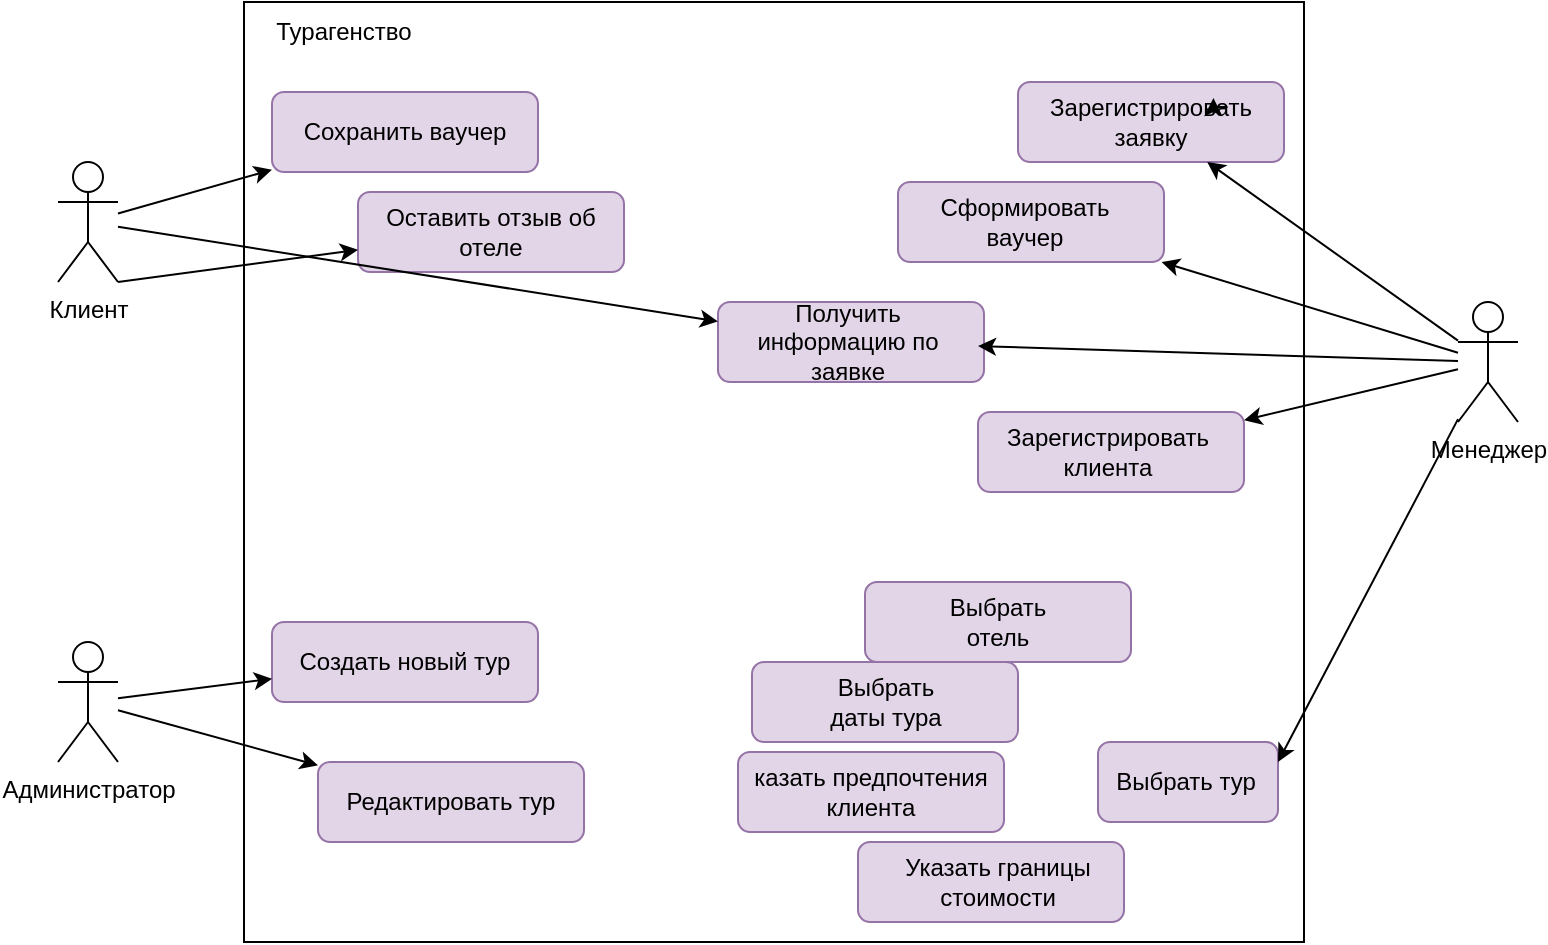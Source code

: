 <mxfile version="21.7.4" type="github">
  <diagram id="prtHgNgQTEPvFCAcTncT" name="Page-1">
    <mxGraphModel dx="1202" dy="613" grid="1" gridSize="10" guides="1" tooltips="1" connect="1" arrows="1" fold="1" page="1" pageScale="1" pageWidth="827" pageHeight="1169" math="0" shadow="0">
      <root>
        <mxCell id="0" />
        <mxCell id="1" parent="0" />
        <mxCell id="WZkfcQKfrtyNxVECFA4T-1" value="" style="rounded=0;whiteSpace=wrap;html=1;" vertex="1" parent="1">
          <mxGeometry x="333" y="130" width="530" height="470" as="geometry" />
        </mxCell>
        <mxCell id="WZkfcQKfrtyNxVECFA4T-3" value="Администратор" style="shape=umlActor;verticalLabelPosition=bottom;verticalAlign=top;html=1;outlineConnect=0;" vertex="1" parent="1">
          <mxGeometry x="240" y="450" width="30" height="60" as="geometry" />
        </mxCell>
        <object label="Менеджер" id="WZkfcQKfrtyNxVECFA4T-4">
          <mxCell style="shape=umlActor;verticalLabelPosition=bottom;verticalAlign=top;html=1;outlineConnect=0;" vertex="1" parent="1">
            <mxGeometry x="940" y="280" width="30" height="60" as="geometry" />
          </mxCell>
        </object>
        <mxCell id="WZkfcQKfrtyNxVECFA4T-21" value="Турагенство" style="text;html=1;strokeColor=none;fillColor=none;align=center;verticalAlign=middle;whiteSpace=wrap;rounded=0;" vertex="1" parent="1">
          <mxGeometry x="340" y="130" width="86" height="30" as="geometry" />
        </mxCell>
        <mxCell id="WZkfcQKfrtyNxVECFA4T-29" value="Клиент" style="shape=umlActor;verticalLabelPosition=bottom;verticalAlign=top;html=1;outlineConnect=0;" vertex="1" parent="1">
          <mxGeometry x="240" y="210" width="30" height="60" as="geometry" />
        </mxCell>
        <mxCell id="WZkfcQKfrtyNxVECFA4T-30" value="" style="group" vertex="1" connectable="0" parent="1">
          <mxGeometry x="720" y="170" width="133" height="40" as="geometry" />
        </mxCell>
        <mxCell id="WZkfcQKfrtyNxVECFA4T-5" value="" style="rounded=1;whiteSpace=wrap;html=1;fillColor=#e1d5e7;strokeColor=#9673a6;" vertex="1" parent="WZkfcQKfrtyNxVECFA4T-30">
          <mxGeometry width="133" height="40" as="geometry" />
        </mxCell>
        <mxCell id="WZkfcQKfrtyNxVECFA4T-6" value="Зарегистрировать заявку" style="text;html=1;strokeColor=none;fillColor=none;align=center;verticalAlign=middle;whiteSpace=wrap;rounded=0;" vertex="1" parent="WZkfcQKfrtyNxVECFA4T-30">
          <mxGeometry x="28.25" y="5" width="76.5" height="30" as="geometry" />
        </mxCell>
        <mxCell id="WZkfcQKfrtyNxVECFA4T-11" style="edgeStyle=orthogonalEdgeStyle;rounded=0;orthogonalLoop=1;jettySize=auto;html=1;exitX=1;exitY=0.25;exitDx=0;exitDy=0;entryX=0.908;entryY=0.1;entryDx=0;entryDy=0;entryPerimeter=0;" edge="1" parent="WZkfcQKfrtyNxVECFA4T-30" source="WZkfcQKfrtyNxVECFA4T-6" target="WZkfcQKfrtyNxVECFA4T-6">
          <mxGeometry relative="1" as="geometry" />
        </mxCell>
        <mxCell id="WZkfcQKfrtyNxVECFA4T-31" value="" style="rounded=1;whiteSpace=wrap;html=1;fillColor=#e1d5e7;strokeColor=#9673a6;" vertex="1" parent="1">
          <mxGeometry x="660" y="220" width="133" height="40" as="geometry" />
        </mxCell>
        <mxCell id="WZkfcQKfrtyNxVECFA4T-32" value="Сформировать ваучер" style="text;html=1;strokeColor=none;fillColor=none;align=center;verticalAlign=middle;whiteSpace=wrap;rounded=0;" vertex="1" parent="1">
          <mxGeometry x="690" y="225" width="66.5" height="30" as="geometry" />
        </mxCell>
        <mxCell id="WZkfcQKfrtyNxVECFA4T-33" value="" style="rounded=1;whiteSpace=wrap;html=1;fillColor=#e1d5e7;strokeColor=#9673a6;" vertex="1" parent="1">
          <mxGeometry x="570" y="280" width="133" height="40" as="geometry" />
        </mxCell>
        <mxCell id="WZkfcQKfrtyNxVECFA4T-34" value="Получить информацию по заявке" style="text;html=1;strokeColor=none;fillColor=none;align=center;verticalAlign=middle;whiteSpace=wrap;rounded=0;" vertex="1" parent="1">
          <mxGeometry x="570" y="285" width="130" height="30" as="geometry" />
        </mxCell>
        <mxCell id="WZkfcQKfrtyNxVECFA4T-35" value="" style="rounded=1;whiteSpace=wrap;html=1;fillColor=#e1d5e7;strokeColor=#9673a6;" vertex="1" parent="1">
          <mxGeometry x="700" y="335" width="133" height="40" as="geometry" />
        </mxCell>
        <mxCell id="WZkfcQKfrtyNxVECFA4T-36" value="Зарегистрировать клиента" style="text;html=1;strokeColor=none;fillColor=none;align=center;verticalAlign=middle;whiteSpace=wrap;rounded=0;" vertex="1" parent="1">
          <mxGeometry x="720" y="340" width="90" height="30" as="geometry" />
        </mxCell>
        <mxCell id="WZkfcQKfrtyNxVECFA4T-37" value="" style="rounded=1;whiteSpace=wrap;html=1;fillColor=#e1d5e7;strokeColor=#9673a6;" vertex="1" parent="1">
          <mxGeometry x="760" y="500" width="90" height="40" as="geometry" />
        </mxCell>
        <mxCell id="WZkfcQKfrtyNxVECFA4T-38" value="Выбрать тур" style="text;html=1;strokeColor=none;fillColor=none;align=center;verticalAlign=middle;whiteSpace=wrap;rounded=0;" vertex="1" parent="1">
          <mxGeometry x="766.5" y="505" width="73.5" height="30" as="geometry" />
        </mxCell>
        <mxCell id="WZkfcQKfrtyNxVECFA4T-39" value="" style="rounded=1;whiteSpace=wrap;html=1;fillColor=#e1d5e7;strokeColor=#9673a6;" vertex="1" parent="1">
          <mxGeometry x="643.5" y="420" width="133" height="40" as="geometry" />
        </mxCell>
        <mxCell id="WZkfcQKfrtyNxVECFA4T-40" value="Выбрать отель" style="text;html=1;strokeColor=none;fillColor=none;align=center;verticalAlign=middle;whiteSpace=wrap;rounded=0;" vertex="1" parent="1">
          <mxGeometry x="680" y="425" width="60" height="30" as="geometry" />
        </mxCell>
        <mxCell id="WZkfcQKfrtyNxVECFA4T-41" value="" style="rounded=1;whiteSpace=wrap;html=1;fillColor=#e1d5e7;strokeColor=#9673a6;" vertex="1" parent="1">
          <mxGeometry x="587" y="460" width="133" height="40" as="geometry" />
        </mxCell>
        <mxCell id="WZkfcQKfrtyNxVECFA4T-42" value="Выбрать даты тура" style="text;html=1;strokeColor=none;fillColor=none;align=center;verticalAlign=middle;whiteSpace=wrap;rounded=0;" vertex="1" parent="1">
          <mxGeometry x="623.5" y="465" width="60" height="30" as="geometry" />
        </mxCell>
        <mxCell id="WZkfcQKfrtyNxVECFA4T-43" value="казать предпочтения клиента" style="rounded=1;whiteSpace=wrap;html=1;fillColor=#e1d5e7;strokeColor=#9673a6;" vertex="1" parent="1">
          <mxGeometry x="580" y="505" width="133" height="40" as="geometry" />
        </mxCell>
        <mxCell id="WZkfcQKfrtyNxVECFA4T-45" value="" style="rounded=1;whiteSpace=wrap;html=1;fillColor=#e1d5e7;strokeColor=#9673a6;" vertex="1" parent="1">
          <mxGeometry x="640" y="550" width="133" height="40" as="geometry" />
        </mxCell>
        <mxCell id="WZkfcQKfrtyNxVECFA4T-46" value="Указать границы стоимости" style="text;html=1;strokeColor=none;fillColor=none;align=center;verticalAlign=middle;whiteSpace=wrap;rounded=0;" vertex="1" parent="1">
          <mxGeometry x="650" y="555" width="120" height="30" as="geometry" />
        </mxCell>
        <mxCell id="WZkfcQKfrtyNxVECFA4T-47" value="Редактировать тур" style="rounded=1;whiteSpace=wrap;html=1;fillColor=#e1d5e7;strokeColor=#9673a6;" vertex="1" parent="1">
          <mxGeometry x="370" y="510" width="133" height="40" as="geometry" />
        </mxCell>
        <mxCell id="WZkfcQKfrtyNxVECFA4T-49" value="Создать новый тур" style="rounded=1;whiteSpace=wrap;html=1;fillColor=#e1d5e7;strokeColor=#9673a6;" vertex="1" parent="1">
          <mxGeometry x="347" y="440" width="133" height="40" as="geometry" />
        </mxCell>
        <mxCell id="WZkfcQKfrtyNxVECFA4T-51" value="Сохранить ваучер" style="rounded=1;whiteSpace=wrap;html=1;fillColor=#e1d5e7;strokeColor=#9673a6;" vertex="1" parent="1">
          <mxGeometry x="347" y="175" width="133" height="40" as="geometry" />
        </mxCell>
        <mxCell id="WZkfcQKfrtyNxVECFA4T-53" value="Оставить отзыв об отеле" style="rounded=1;whiteSpace=wrap;html=1;fillColor=#e1d5e7;strokeColor=#9673a6;" vertex="1" parent="1">
          <mxGeometry x="390" y="225" width="133" height="40" as="geometry" />
        </mxCell>
        <mxCell id="WZkfcQKfrtyNxVECFA4T-57" value="" style="endArrow=classic;html=1;rounded=0;" edge="1" parent="1" source="WZkfcQKfrtyNxVECFA4T-4" target="WZkfcQKfrtyNxVECFA4T-5">
          <mxGeometry width="50" height="50" relative="1" as="geometry">
            <mxPoint x="870" y="330" as="sourcePoint" />
            <mxPoint x="920" y="280" as="targetPoint" />
          </mxGeometry>
        </mxCell>
        <mxCell id="WZkfcQKfrtyNxVECFA4T-58" value="" style="endArrow=classic;html=1;rounded=0;" edge="1" parent="1" source="WZkfcQKfrtyNxVECFA4T-4" target="WZkfcQKfrtyNxVECFA4T-31">
          <mxGeometry width="50" height="50" relative="1" as="geometry">
            <mxPoint x="870" y="360" as="sourcePoint" />
            <mxPoint x="920" y="310" as="targetPoint" />
          </mxGeometry>
        </mxCell>
        <mxCell id="WZkfcQKfrtyNxVECFA4T-59" value="" style="endArrow=classic;html=1;rounded=0;" edge="1" parent="1" source="WZkfcQKfrtyNxVECFA4T-4" target="WZkfcQKfrtyNxVECFA4T-34">
          <mxGeometry width="50" height="50" relative="1" as="geometry">
            <mxPoint x="880" y="390" as="sourcePoint" />
            <mxPoint x="930" y="340" as="targetPoint" />
          </mxGeometry>
        </mxCell>
        <mxCell id="WZkfcQKfrtyNxVECFA4T-60" value="" style="endArrow=classic;html=1;rounded=0;" edge="1" parent="1" source="WZkfcQKfrtyNxVECFA4T-4" target="WZkfcQKfrtyNxVECFA4T-35">
          <mxGeometry width="50" height="50" relative="1" as="geometry">
            <mxPoint x="890" y="400" as="sourcePoint" />
            <mxPoint x="940" y="350" as="targetPoint" />
          </mxGeometry>
        </mxCell>
        <mxCell id="WZkfcQKfrtyNxVECFA4T-61" value="" style="endArrow=classic;html=1;rounded=0;" edge="1" parent="1" source="WZkfcQKfrtyNxVECFA4T-3" target="WZkfcQKfrtyNxVECFA4T-49">
          <mxGeometry width="50" height="50" relative="1" as="geometry">
            <mxPoint x="210" y="610" as="sourcePoint" />
            <mxPoint x="260" y="560" as="targetPoint" />
          </mxGeometry>
        </mxCell>
        <mxCell id="WZkfcQKfrtyNxVECFA4T-62" value="" style="endArrow=classic;html=1;rounded=0;" edge="1" parent="1" source="WZkfcQKfrtyNxVECFA4T-3" target="WZkfcQKfrtyNxVECFA4T-47">
          <mxGeometry width="50" height="50" relative="1" as="geometry">
            <mxPoint x="550" y="420" as="sourcePoint" />
            <mxPoint x="600" y="370" as="targetPoint" />
          </mxGeometry>
        </mxCell>
        <mxCell id="WZkfcQKfrtyNxVECFA4T-63" value="" style="endArrow=classic;html=1;rounded=0;" edge="1" parent="1" source="WZkfcQKfrtyNxVECFA4T-29" target="WZkfcQKfrtyNxVECFA4T-51">
          <mxGeometry width="50" height="50" relative="1" as="geometry">
            <mxPoint x="310" y="240" as="sourcePoint" />
            <mxPoint x="600" y="370" as="targetPoint" />
          </mxGeometry>
        </mxCell>
        <mxCell id="WZkfcQKfrtyNxVECFA4T-65" value="" style="endArrow=classic;html=1;rounded=0;exitX=1;exitY=1;exitDx=0;exitDy=0;exitPerimeter=0;" edge="1" parent="1" source="WZkfcQKfrtyNxVECFA4T-29" target="WZkfcQKfrtyNxVECFA4T-53">
          <mxGeometry width="50" height="50" relative="1" as="geometry">
            <mxPoint x="550" y="420" as="sourcePoint" />
            <mxPoint x="600" y="370" as="targetPoint" />
          </mxGeometry>
        </mxCell>
        <mxCell id="WZkfcQKfrtyNxVECFA4T-66" value="" style="endArrow=classic;html=1;rounded=0;" edge="1" parent="1" source="WZkfcQKfrtyNxVECFA4T-29" target="WZkfcQKfrtyNxVECFA4T-34">
          <mxGeometry width="50" height="50" relative="1" as="geometry">
            <mxPoint x="550" y="420" as="sourcePoint" />
            <mxPoint x="600" y="370" as="targetPoint" />
          </mxGeometry>
        </mxCell>
        <mxCell id="WZkfcQKfrtyNxVECFA4T-67" value="" style="endArrow=classic;html=1;rounded=0;entryX=1;entryY=0.25;entryDx=0;entryDy=0;" edge="1" parent="1" source="WZkfcQKfrtyNxVECFA4T-4" target="WZkfcQKfrtyNxVECFA4T-37">
          <mxGeometry width="50" height="50" relative="1" as="geometry">
            <mxPoint x="550" y="420" as="sourcePoint" />
            <mxPoint x="600" y="370" as="targetPoint" />
          </mxGeometry>
        </mxCell>
      </root>
    </mxGraphModel>
  </diagram>
</mxfile>

